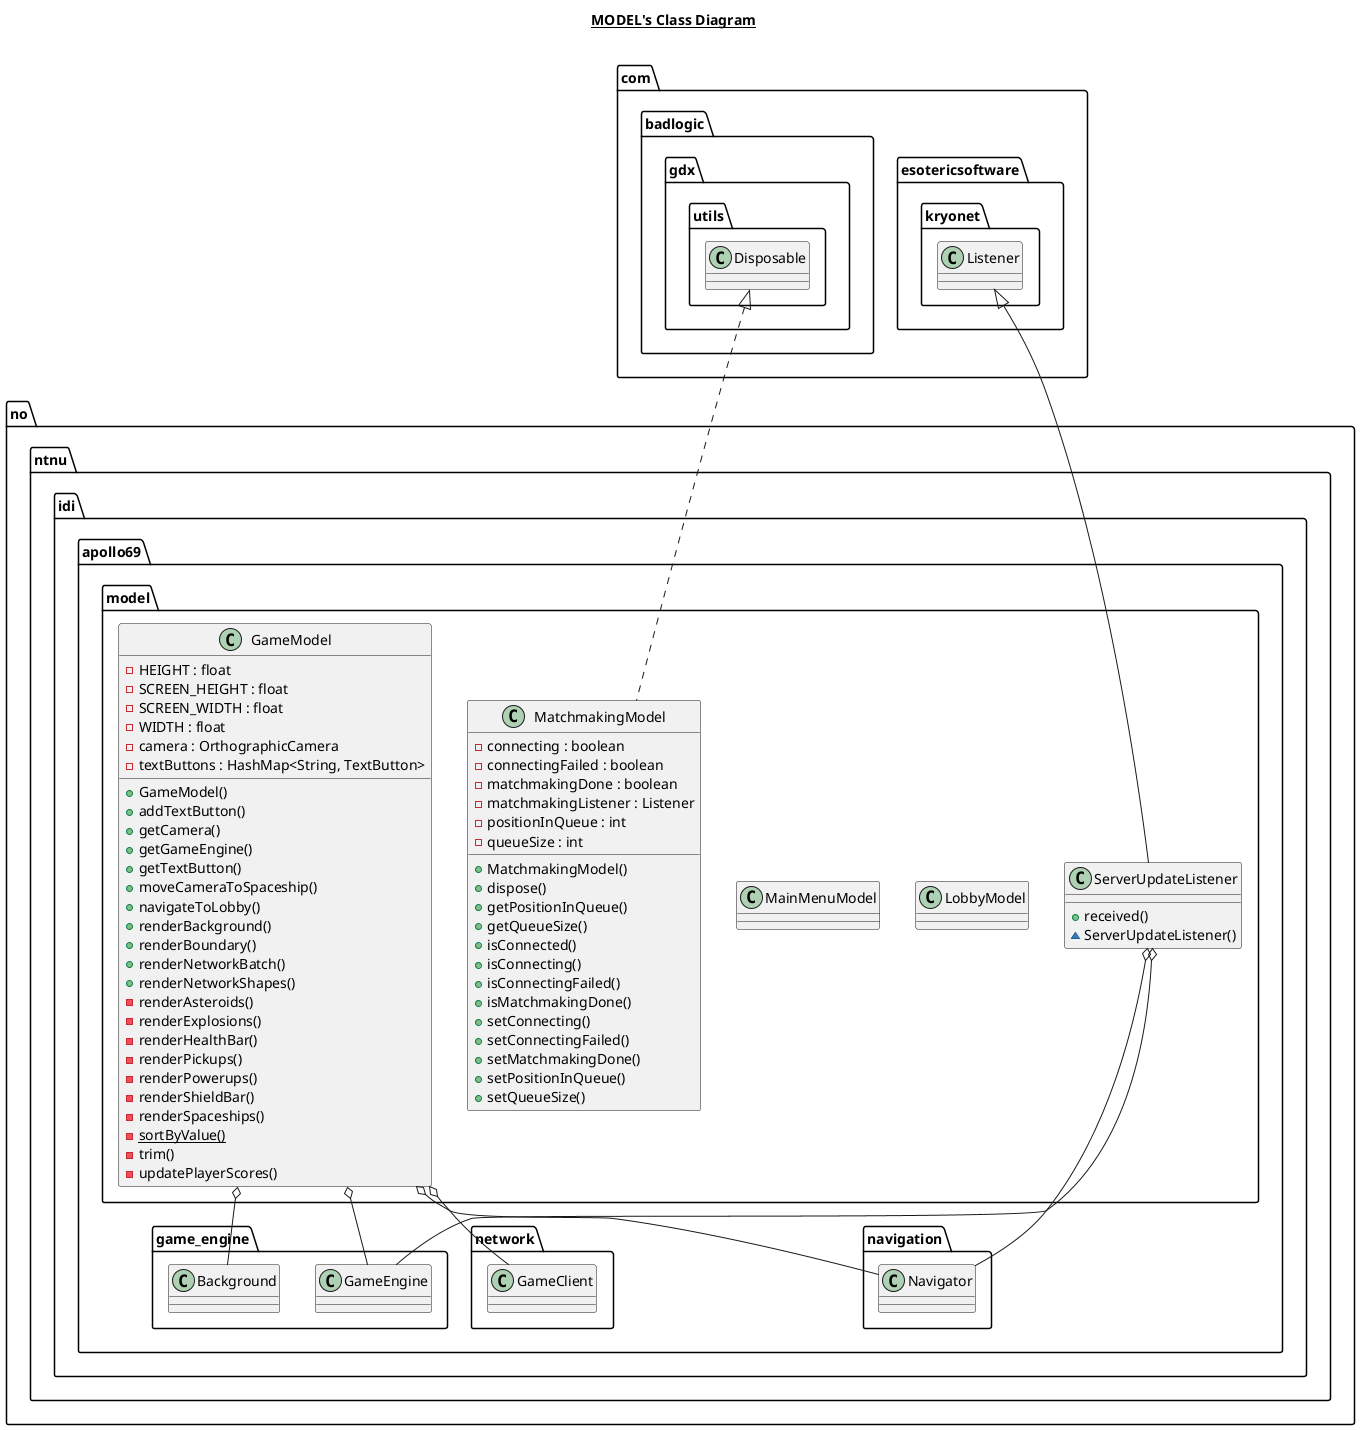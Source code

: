 @startuml

title __MODEL's Class Diagram__\n

      class no.ntnu.idi.apollo69.model.GameModel {
          - HEIGHT : float
          - SCREEN_HEIGHT : float
          - SCREEN_WIDTH : float
          - WIDTH : float
          - camera : OrthographicCamera
          - textButtons : HashMap<String, TextButton>
          + GameModel()
          + addTextButton()
          + getCamera()
          + getGameEngine()
          + getTextButton()
          + moveCameraToSpaceship()
          + navigateToLobby()
          + renderBackground()
          + renderBoundary()
          + renderNetworkBatch()
          + renderNetworkShapes()
          - renderAsteroids()
          - renderExplosions()
          - renderHealthBar()
          - renderPickups()
          - renderPowerups()
          - renderShieldBar()
          - renderSpaceships()
          {static} - sortByValue()
          - trim()
          - updatePlayerScores()
      }
      class no.ntnu.idi.apollo69.model.LobbyModel {
      }
      class no.ntnu.idi.apollo69.model.MainMenuModel {
      }
      class no.ntnu.idi.apollo69.model.MatchmakingModel {
          - connecting : boolean
          - connectingFailed : boolean
          - matchmakingDone : boolean
          - matchmakingListener : Listener
          - positionInQueue : int
          - queueSize : int
          + MatchmakingModel()
          + dispose()
          + getPositionInQueue()
          + getQueueSize()
          + isConnected()
          + isConnecting()
          + isConnectingFailed()
          + isMatchmakingDone()
          + setConnecting()
          + setConnectingFailed()
          + setMatchmakingDone()
          + setPositionInQueue()
          + setQueueSize()
      }
      class no.ntnu.idi.apollo69.model.ServerUpdateListener {
          + received()
          ~ ServerUpdateListener()
      }
  
  no.ntnu.idi.apollo69.model.GameModel o-- no.ntnu.idi.apollo69.game_engine.Background
  no.ntnu.idi.apollo69.model.GameModel o-- no.ntnu.idi.apollo69.network.GameClient
  no.ntnu.idi.apollo69.model.GameModel o-- no.ntnu.idi.apollo69.game_engine.GameEngine
  no.ntnu.idi.apollo69.model.GameModel o-- no.ntnu.idi.apollo69.navigation.Navigator
  no.ntnu.idi.apollo69.model.MatchmakingModel .up.|> com.badlogic.gdx.utils.Disposable
  no.ntnu.idi.apollo69.model.ServerUpdateListener -up-|> com.esotericsoftware.kryonet.Listener
  no.ntnu.idi.apollo69.model.ServerUpdateListener o-- no.ntnu.idi.apollo69.game_engine.GameEngine
  no.ntnu.idi.apollo69.model.ServerUpdateListener o-- no.ntnu.idi.apollo69.navigation.Navigator

@enduml
